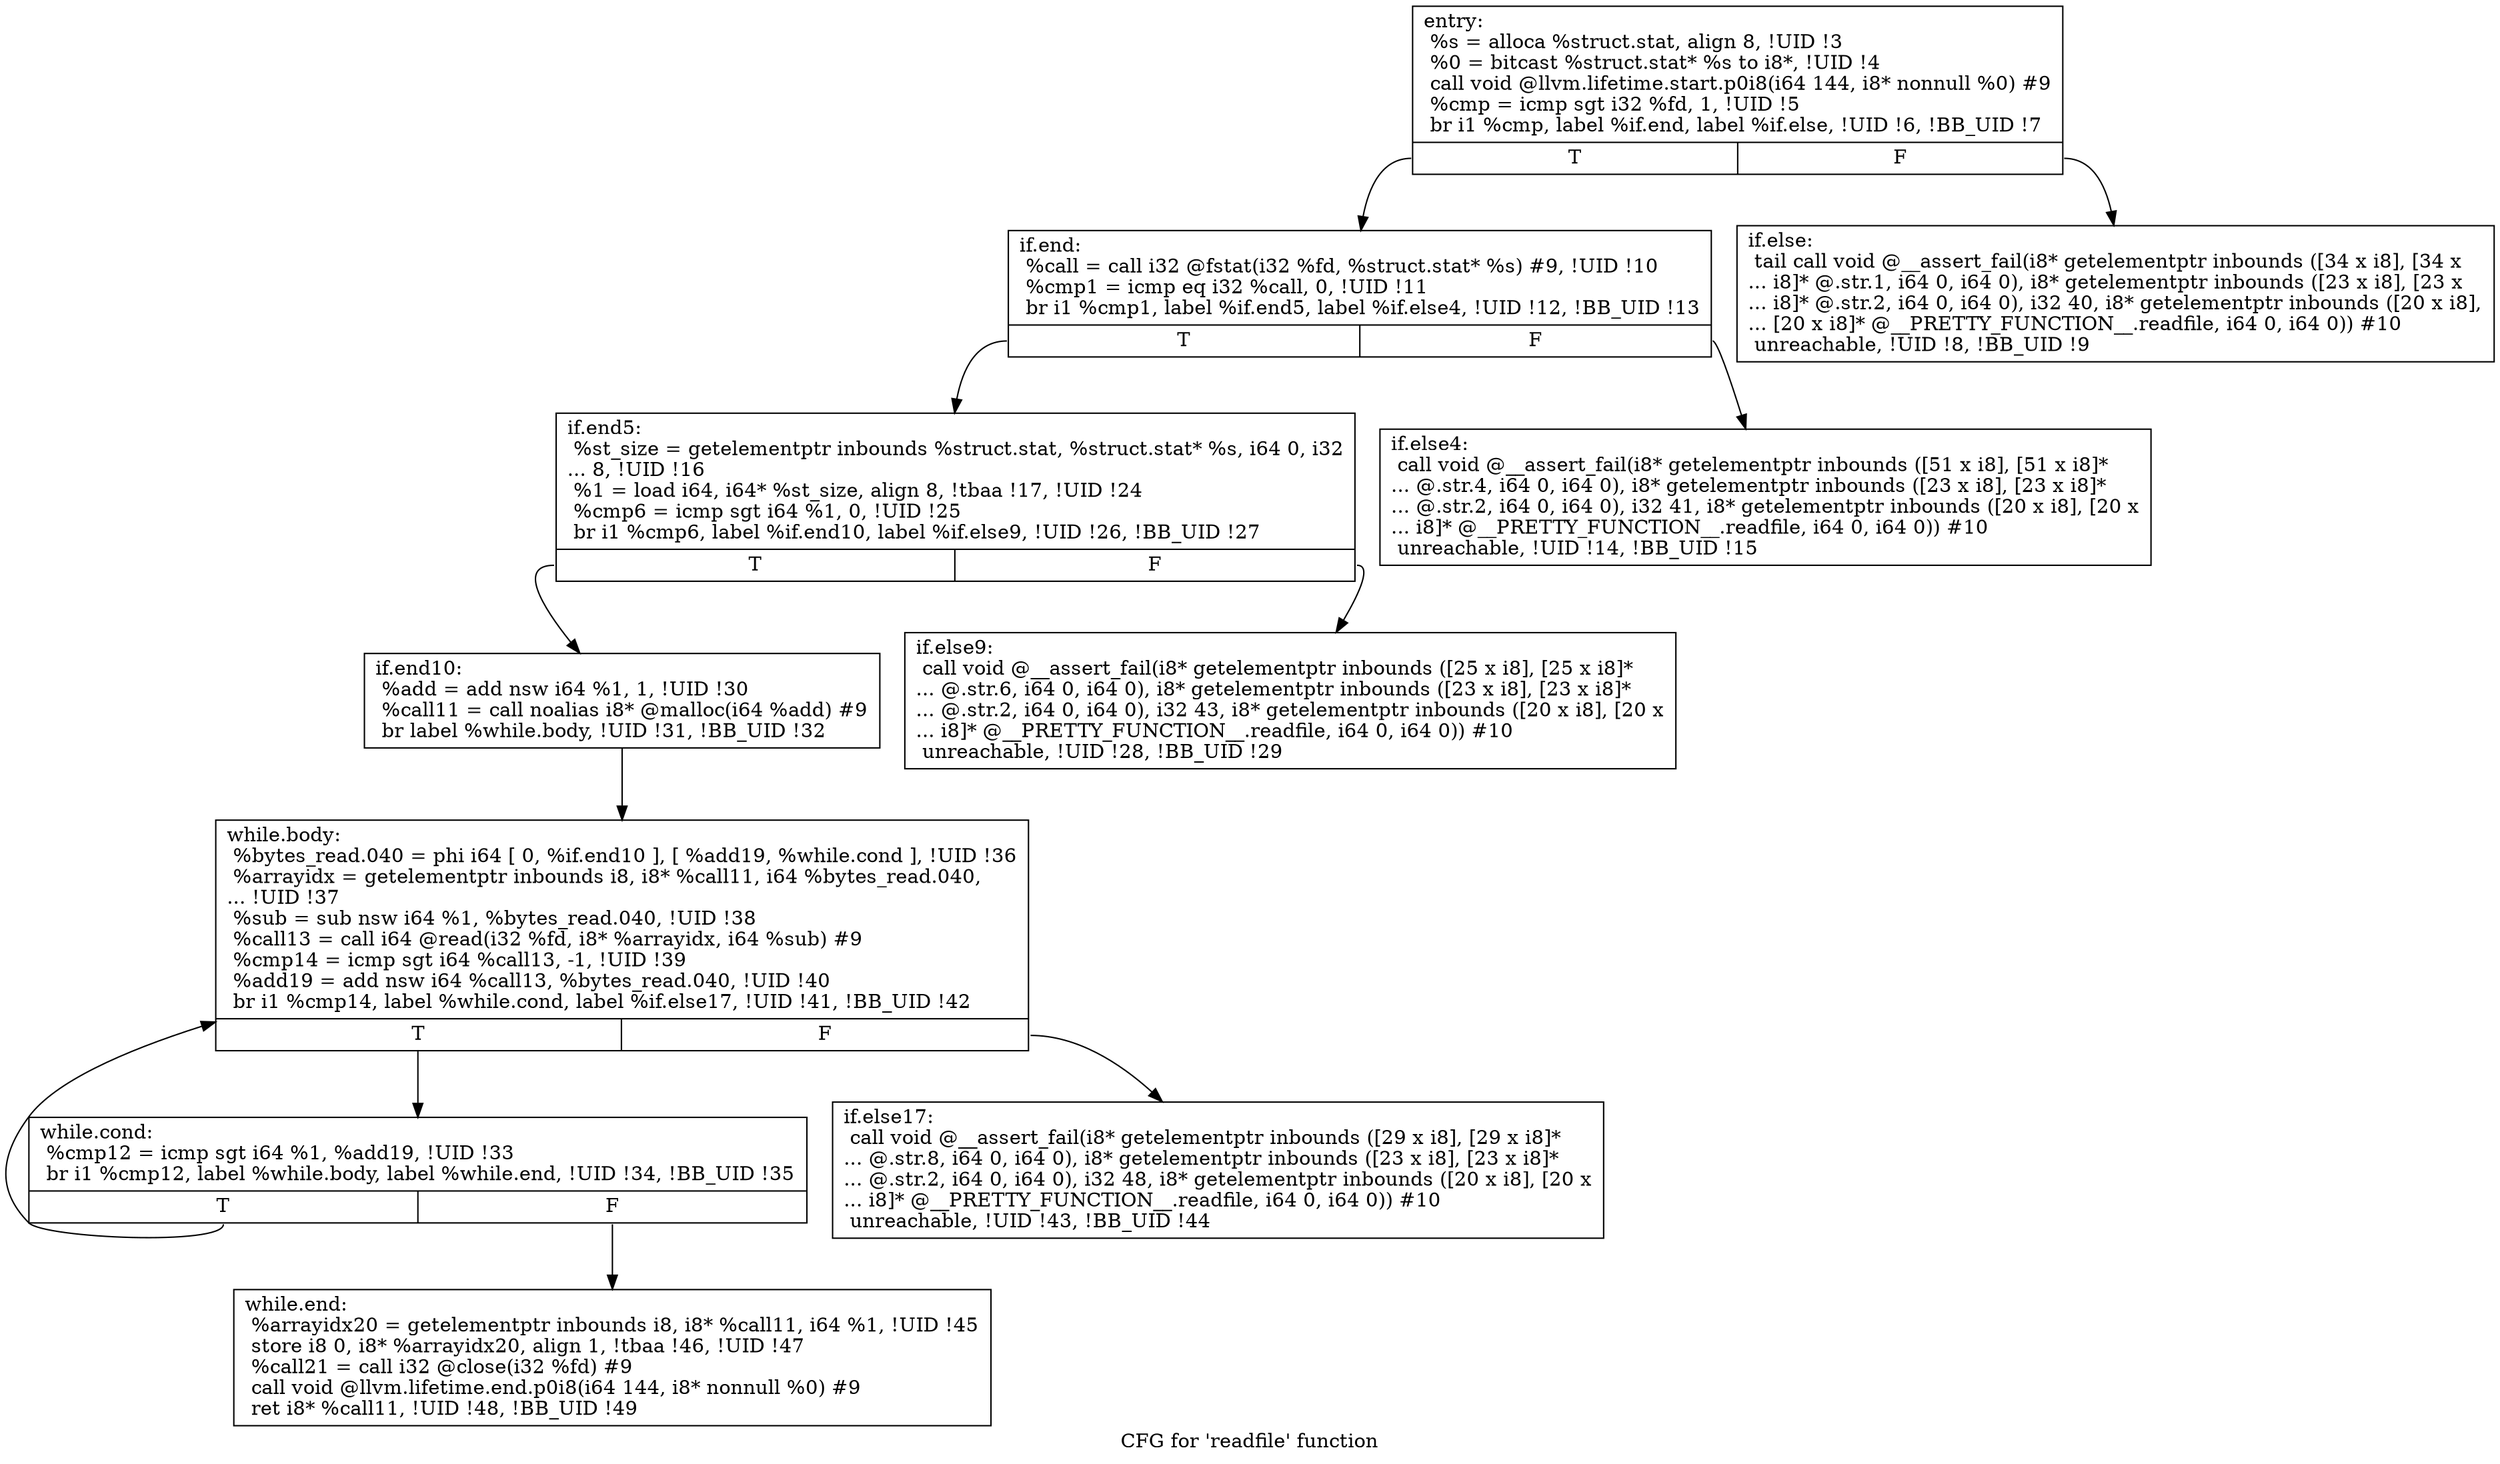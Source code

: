 digraph "CFG for 'readfile' function" {
	label="CFG for 'readfile' function";

	Node0x55f01448ab30 [shape=record,label="{entry:\l  %s = alloca %struct.stat, align 8, !UID !3\l  %0 = bitcast %struct.stat* %s to i8*, !UID !4\l  call void @llvm.lifetime.start.p0i8(i64 144, i8* nonnull %0) #9\l  %cmp = icmp sgt i32 %fd, 1, !UID !5\l  br i1 %cmp, label %if.end, label %if.else, !UID !6, !BB_UID !7\l|{<s0>T|<s1>F}}"];
	Node0x55f01448ab30:s0 -> Node0x55f014492a20;
	Node0x55f01448ab30:s1 -> Node0x55f0144929d0;
	Node0x55f0144929d0 [shape=record,label="{if.else:                                          \l  tail call void @__assert_fail(i8* getelementptr inbounds ([34 x i8], [34 x\l... i8]* @.str.1, i64 0, i64 0), i8* getelementptr inbounds ([23 x i8], [23 x\l... i8]* @.str.2, i64 0, i64 0), i32 40, i8* getelementptr inbounds ([20 x i8],\l... [20 x i8]* @__PRETTY_FUNCTION__.readfile, i64 0, i64 0)) #10\l  unreachable, !UID !8, !BB_UID !9\l}"];
	Node0x55f014492a20 [shape=record,label="{if.end:                                           \l  %call = call i32 @fstat(i32 %fd, %struct.stat* %s) #9, !UID !10\l  %cmp1 = icmp eq i32 %call, 0, !UID !11\l  br i1 %cmp1, label %if.end5, label %if.else4, !UID !12, !BB_UID !13\l|{<s0>T|<s1>F}}"];
	Node0x55f014492a20:s0 -> Node0x55f014492ac0;
	Node0x55f014492a20:s1 -> Node0x55f014492a70;
	Node0x55f014492a70 [shape=record,label="{if.else4:                                         \l  call void @__assert_fail(i8* getelementptr inbounds ([51 x i8], [51 x i8]*\l... @.str.4, i64 0, i64 0), i8* getelementptr inbounds ([23 x i8], [23 x i8]*\l... @.str.2, i64 0, i64 0), i32 41, i8* getelementptr inbounds ([20 x i8], [20 x\l... i8]* @__PRETTY_FUNCTION__.readfile, i64 0, i64 0)) #10\l  unreachable, !UID !14, !BB_UID !15\l}"];
	Node0x55f014492ac0 [shape=record,label="{if.end5:                                          \l  %st_size = getelementptr inbounds %struct.stat, %struct.stat* %s, i64 0, i32\l... 8, !UID !16\l  %1 = load i64, i64* %st_size, align 8, !tbaa !17, !UID !24\l  %cmp6 = icmp sgt i64 %1, 0, !UID !25\l  br i1 %cmp6, label %if.end10, label %if.else9, !UID !26, !BB_UID !27\l|{<s0>T|<s1>F}}"];
	Node0x55f014492ac0:s0 -> Node0x55f014492b60;
	Node0x55f014492ac0:s1 -> Node0x55f014492b10;
	Node0x55f014492b10 [shape=record,label="{if.else9:                                         \l  call void @__assert_fail(i8* getelementptr inbounds ([25 x i8], [25 x i8]*\l... @.str.6, i64 0, i64 0), i8* getelementptr inbounds ([23 x i8], [23 x i8]*\l... @.str.2, i64 0, i64 0), i32 43, i8* getelementptr inbounds ([20 x i8], [20 x\l... i8]* @__PRETTY_FUNCTION__.readfile, i64 0, i64 0)) #10\l  unreachable, !UID !28, !BB_UID !29\l}"];
	Node0x55f014492b60 [shape=record,label="{if.end10:                                         \l  %add = add nsw i64 %1, 1, !UID !30\l  %call11 = call noalias i8* @malloc(i64 %add) #9\l  br label %while.body, !UID !31, !BB_UID !32\l}"];
	Node0x55f014492b60 -> Node0x55f014492c00;
	Node0x55f014492bb0 [shape=record,label="{while.cond:                                       \l  %cmp12 = icmp sgt i64 %1, %add19, !UID !33\l  br i1 %cmp12, label %while.body, label %while.end, !UID !34, !BB_UID !35\l|{<s0>T|<s1>F}}"];
	Node0x55f014492bb0:s0 -> Node0x55f014492c00;
	Node0x55f014492bb0:s1 -> Node0x55f014492ca0;
	Node0x55f014492c00 [shape=record,label="{while.body:                                       \l  %bytes_read.040 = phi i64 [ 0, %if.end10 ], [ %add19, %while.cond ], !UID !36\l  %arrayidx = getelementptr inbounds i8, i8* %call11, i64 %bytes_read.040,\l... !UID !37\l  %sub = sub nsw i64 %1, %bytes_read.040, !UID !38\l  %call13 = call i64 @read(i32 %fd, i8* %arrayidx, i64 %sub) #9\l  %cmp14 = icmp sgt i64 %call13, -1, !UID !39\l  %add19 = add nsw i64 %call13, %bytes_read.040, !UID !40\l  br i1 %cmp14, label %while.cond, label %if.else17, !UID !41, !BB_UID !42\l|{<s0>T|<s1>F}}"];
	Node0x55f014492c00:s0 -> Node0x55f014492bb0;
	Node0x55f014492c00:s1 -> Node0x55f014492c50;
	Node0x55f014492c50 [shape=record,label="{if.else17:                                        \l  call void @__assert_fail(i8* getelementptr inbounds ([29 x i8], [29 x i8]*\l... @.str.8, i64 0, i64 0), i8* getelementptr inbounds ([23 x i8], [23 x i8]*\l... @.str.2, i64 0, i64 0), i32 48, i8* getelementptr inbounds ([20 x i8], [20 x\l... i8]* @__PRETTY_FUNCTION__.readfile, i64 0, i64 0)) #10\l  unreachable, !UID !43, !BB_UID !44\l}"];
	Node0x55f014492ca0 [shape=record,label="{while.end:                                        \l  %arrayidx20 = getelementptr inbounds i8, i8* %call11, i64 %1, !UID !45\l  store i8 0, i8* %arrayidx20, align 1, !tbaa !46, !UID !47\l  %call21 = call i32 @close(i32 %fd) #9\l  call void @llvm.lifetime.end.p0i8(i64 144, i8* nonnull %0) #9\l  ret i8* %call11, !UID !48, !BB_UID !49\l}"];
}
